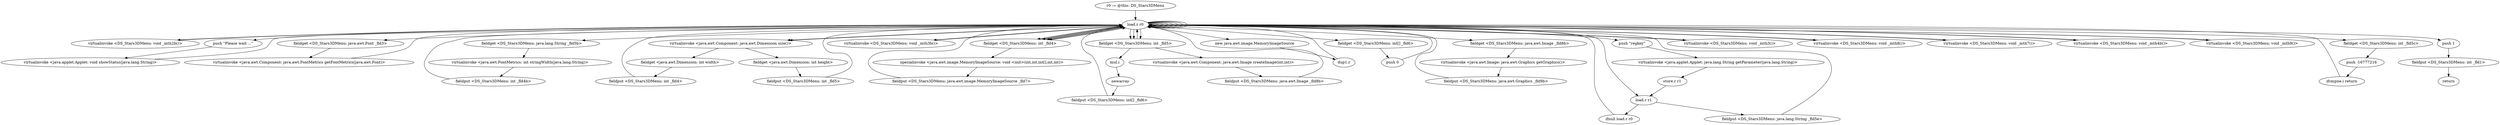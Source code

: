 digraph "" {
    "r0 := @this: DS_Stars3DMenu"
    "load.r r0"
    "r0 := @this: DS_Stars3DMenu"->"load.r r0";
    "virtualinvoke <DS_Stars3DMenu: void _mth2b()>"
    "load.r r0"->"virtualinvoke <DS_Stars3DMenu: void _mth2b()>";
    "virtualinvoke <DS_Stars3DMenu: void _mth2b()>"->"load.r r0";
    "push \"Please wait ...\""
    "load.r r0"->"push \"Please wait ...\"";
    "virtualinvoke <java.applet.Applet: void showStatus(java.lang.String)>"
    "push \"Please wait ...\""->"virtualinvoke <java.applet.Applet: void showStatus(java.lang.String)>";
    "virtualinvoke <java.applet.Applet: void showStatus(java.lang.String)>"->"load.r r0";
    "load.r r0"->"load.r r0";
    "load.r r0"->"load.r r0";
    "fieldget <DS_Stars3DMenu: java.awt.Font _fld3>"
    "load.r r0"->"fieldget <DS_Stars3DMenu: java.awt.Font _fld3>";
    "virtualinvoke <java.awt.Component: java.awt.FontMetrics getFontMetrics(java.awt.Font)>"
    "fieldget <DS_Stars3DMenu: java.awt.Font _fld3>"->"virtualinvoke <java.awt.Component: java.awt.FontMetrics getFontMetrics(java.awt.Font)>";
    "virtualinvoke <java.awt.Component: java.awt.FontMetrics getFontMetrics(java.awt.Font)>"->"load.r r0";
    "fieldget <DS_Stars3DMenu: java.lang.String _fld5b>"
    "load.r r0"->"fieldget <DS_Stars3DMenu: java.lang.String _fld5b>";
    "virtualinvoke <java.awt.FontMetrics: int stringWidth(java.lang.String)>"
    "fieldget <DS_Stars3DMenu: java.lang.String _fld5b>"->"virtualinvoke <java.awt.FontMetrics: int stringWidth(java.lang.String)>";
    "fieldput <DS_Stars3DMenu: int _fld4b>"
    "virtualinvoke <java.awt.FontMetrics: int stringWidth(java.lang.String)>"->"fieldput <DS_Stars3DMenu: int _fld4b>";
    "fieldput <DS_Stars3DMenu: int _fld4b>"->"load.r r0";
    "load.r r0"->"load.r r0";
    "virtualinvoke <java.awt.Component: java.awt.Dimension size()>"
    "load.r r0"->"virtualinvoke <java.awt.Component: java.awt.Dimension size()>";
    "fieldget <java.awt.Dimension: int width>"
    "virtualinvoke <java.awt.Component: java.awt.Dimension size()>"->"fieldget <java.awt.Dimension: int width>";
    "fieldput <DS_Stars3DMenu: int _fld4>"
    "fieldget <java.awt.Dimension: int width>"->"fieldput <DS_Stars3DMenu: int _fld4>";
    "fieldput <DS_Stars3DMenu: int _fld4>"->"load.r r0";
    "load.r r0"->"load.r r0";
    "load.r r0"->"virtualinvoke <java.awt.Component: java.awt.Dimension size()>";
    "fieldget <java.awt.Dimension: int height>"
    "virtualinvoke <java.awt.Component: java.awt.Dimension size()>"->"fieldget <java.awt.Dimension: int height>";
    "fieldput <DS_Stars3DMenu: int _fld5>"
    "fieldget <java.awt.Dimension: int height>"->"fieldput <DS_Stars3DMenu: int _fld5>";
    "fieldput <DS_Stars3DMenu: int _fld5>"->"load.r r0";
    "virtualinvoke <DS_Stars3DMenu: void _mth3b()>"
    "load.r r0"->"virtualinvoke <DS_Stars3DMenu: void _mth3b()>";
    "virtualinvoke <DS_Stars3DMenu: void _mth3b()>"->"load.r r0";
    "load.r r0"->"load.r r0";
    "fieldget <DS_Stars3DMenu: int _fld4>"
    "load.r r0"->"fieldget <DS_Stars3DMenu: int _fld4>";
    "fieldget <DS_Stars3DMenu: int _fld4>"->"load.r r0";
    "fieldget <DS_Stars3DMenu: int _fld5>"
    "load.r r0"->"fieldget <DS_Stars3DMenu: int _fld5>";
    "mul.i"
    "fieldget <DS_Stars3DMenu: int _fld5>"->"mul.i";
    "newarray"
    "mul.i"->"newarray";
    "fieldput <DS_Stars3DMenu: int[] _fld6>"
    "newarray"->"fieldput <DS_Stars3DMenu: int[] _fld6>";
    "fieldput <DS_Stars3DMenu: int[] _fld6>"->"load.r r0";
    "new java.awt.image.MemoryImageSource"
    "load.r r0"->"new java.awt.image.MemoryImageSource";
    "dup1.r"
    "new java.awt.image.MemoryImageSource"->"dup1.r";
    "dup1.r"->"load.r r0";
    "load.r r0"->"fieldget <DS_Stars3DMenu: int _fld4>";
    "fieldget <DS_Stars3DMenu: int _fld4>"->"load.r r0";
    "load.r r0"->"fieldget <DS_Stars3DMenu: int _fld5>";
    "fieldget <DS_Stars3DMenu: int _fld5>"->"load.r r0";
    "fieldget <DS_Stars3DMenu: int[] _fld6>"
    "load.r r0"->"fieldget <DS_Stars3DMenu: int[] _fld6>";
    "push 0"
    "fieldget <DS_Stars3DMenu: int[] _fld6>"->"push 0";
    "push 0"->"load.r r0";
    "load.r r0"->"fieldget <DS_Stars3DMenu: int _fld4>";
    "specialinvoke <java.awt.image.MemoryImageSource: void <init>(int,int,int[],int,int)>"
    "fieldget <DS_Stars3DMenu: int _fld4>"->"specialinvoke <java.awt.image.MemoryImageSource: void <init>(int,int,int[],int,int)>";
    "fieldput <DS_Stars3DMenu: java.awt.image.MemoryImageSource _fld7>"
    "specialinvoke <java.awt.image.MemoryImageSource: void <init>(int,int,int[],int,int)>"->"fieldput <DS_Stars3DMenu: java.awt.image.MemoryImageSource _fld7>";
    "fieldput <DS_Stars3DMenu: java.awt.image.MemoryImageSource _fld7>"->"load.r r0";
    "load.r r0"->"load.r r0";
    "load.r r0"->"load.r r0";
    "load.r r0"->"fieldget <DS_Stars3DMenu: int _fld4>";
    "fieldget <DS_Stars3DMenu: int _fld4>"->"load.r r0";
    "load.r r0"->"fieldget <DS_Stars3DMenu: int _fld5>";
    "virtualinvoke <java.awt.Component: java.awt.Image createImage(int,int)>"
    "fieldget <DS_Stars3DMenu: int _fld5>"->"virtualinvoke <java.awt.Component: java.awt.Image createImage(int,int)>";
    "fieldput <DS_Stars3DMenu: java.awt.Image _fld8b>"
    "virtualinvoke <java.awt.Component: java.awt.Image createImage(int,int)>"->"fieldput <DS_Stars3DMenu: java.awt.Image _fld8b>";
    "fieldput <DS_Stars3DMenu: java.awt.Image _fld8b>"->"load.r r0";
    "load.r r0"->"load.r r0";
    "fieldget <DS_Stars3DMenu: java.awt.Image _fld8b>"
    "load.r r0"->"fieldget <DS_Stars3DMenu: java.awt.Image _fld8b>";
    "virtualinvoke <java.awt.Image: java.awt.Graphics getGraphics()>"
    "fieldget <DS_Stars3DMenu: java.awt.Image _fld8b>"->"virtualinvoke <java.awt.Image: java.awt.Graphics getGraphics()>";
    "fieldput <DS_Stars3DMenu: java.awt.Graphics _fld9b>"
    "virtualinvoke <java.awt.Image: java.awt.Graphics getGraphics()>"->"fieldput <DS_Stars3DMenu: java.awt.Graphics _fld9b>";
    "fieldput <DS_Stars3DMenu: java.awt.Graphics _fld9b>"->"load.r r0";
    "push \"regkey\""
    "load.r r0"->"push \"regkey\"";
    "virtualinvoke <java.applet.Applet: java.lang.String getParameter(java.lang.String)>"
    "push \"regkey\""->"virtualinvoke <java.applet.Applet: java.lang.String getParameter(java.lang.String)>";
    "store.r r1"
    "virtualinvoke <java.applet.Applet: java.lang.String getParameter(java.lang.String)>"->"store.r r1";
    "load.r r1"
    "store.r r1"->"load.r r1";
    "ifnull load.r r0"
    "load.r r1"->"ifnull load.r r0";
    "ifnull load.r r0"->"load.r r0";
    "load.r r0"->"load.r r1";
    "fieldput <DS_Stars3DMenu: java.lang.String _fld5e>"
    "load.r r1"->"fieldput <DS_Stars3DMenu: java.lang.String _fld5e>";
    "fieldput <DS_Stars3DMenu: java.lang.String _fld5e>"->"load.r r0";
    "virtualinvoke <DS_Stars3DMenu: void _mth3()>"
    "load.r r0"->"virtualinvoke <DS_Stars3DMenu: void _mth3()>";
    "virtualinvoke <DS_Stars3DMenu: void _mth3()>"->"load.r r0";
    "virtualinvoke <DS_Stars3DMenu: void _mth8()>"
    "load.r r0"->"virtualinvoke <DS_Stars3DMenu: void _mth8()>";
    "virtualinvoke <DS_Stars3DMenu: void _mth8()>"->"load.r r0";
    "virtualinvoke <DS_Stars3DMenu: void _mth7()>"
    "load.r r0"->"virtualinvoke <DS_Stars3DMenu: void _mth7()>";
    "virtualinvoke <DS_Stars3DMenu: void _mth7()>"->"load.r r0";
    "virtualinvoke <DS_Stars3DMenu: void _mth4b()>"
    "load.r r0"->"virtualinvoke <DS_Stars3DMenu: void _mth4b()>";
    "virtualinvoke <DS_Stars3DMenu: void _mth4b()>"->"load.r r0";
    "virtualinvoke <DS_Stars3DMenu: void _mth9()>"
    "load.r r0"->"virtualinvoke <DS_Stars3DMenu: void _mth9()>";
    "virtualinvoke <DS_Stars3DMenu: void _mth9()>"->"load.r r0";
    "fieldget <DS_Stars3DMenu: int _fld5c>"
    "load.r r0"->"fieldget <DS_Stars3DMenu: int _fld5c>";
    "push -16777216"
    "fieldget <DS_Stars3DMenu: int _fld5c>"->"push -16777216";
    "ifcmpne.i return"
    "push -16777216"->"ifcmpne.i return";
    "ifcmpne.i return"->"load.r r0";
    "push 1"
    "load.r r0"->"push 1";
    "fieldput <DS_Stars3DMenu: int _fld1>"
    "push 1"->"fieldput <DS_Stars3DMenu: int _fld1>";
    "return"
    "fieldput <DS_Stars3DMenu: int _fld1>"->"return";
}

